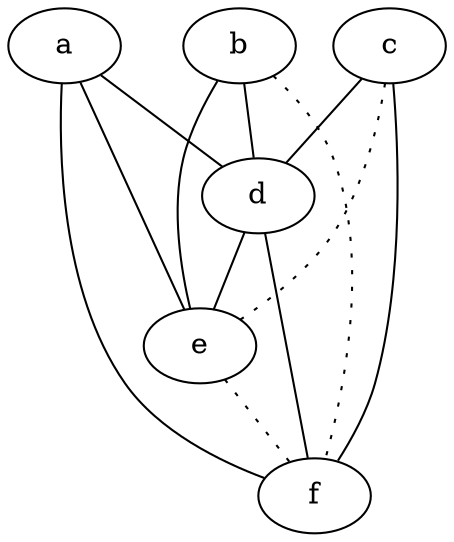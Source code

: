 graph {
a -- d;
a -- e;
a -- f;
b -- d;
b -- e;
b -- f [style=dotted];
c -- d;
c -- e [style=dotted];
c -- f;
d -- e;
d -- f;
e -- f [style=dotted];
}

